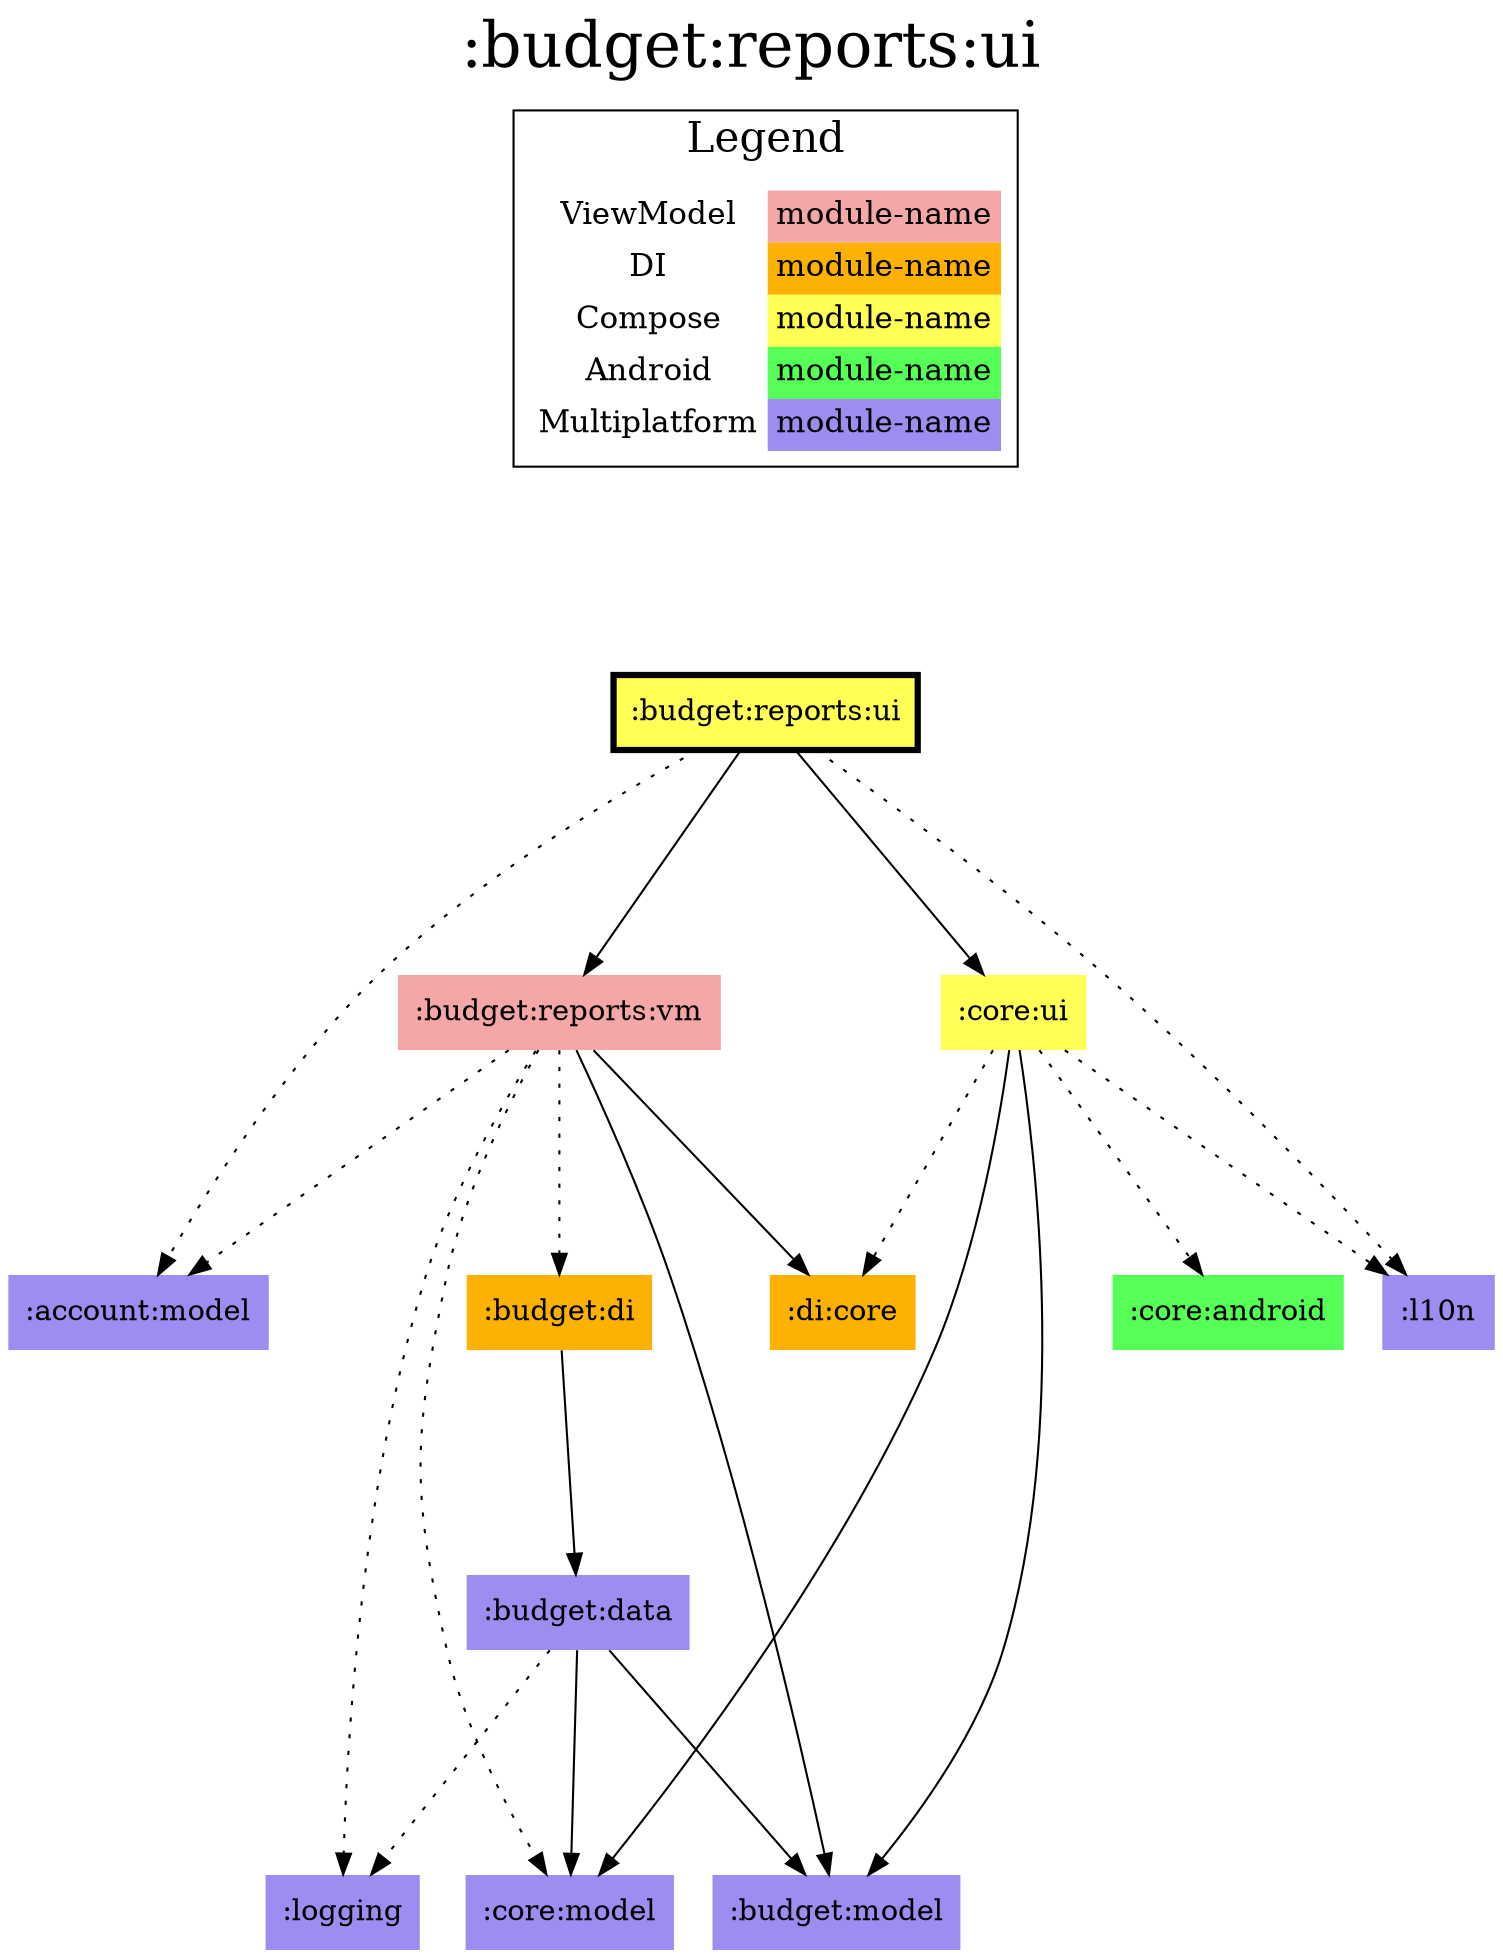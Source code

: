digraph {
edge ["dir"="forward"]
graph ["dpi"="100","label"=":budget:reports:ui","labelloc"="t","fontsize"="30","ranksep"="1.5","rankdir"="TB"]
node ["style"="filled"]
":account:model" ["fillcolor"="#9D8DF1","shape"="none"]
":budget:data" ["fillcolor"="#9D8DF1","shape"="none"]
":budget:di" ["fillcolor"="#FCB103","shape"="none"]
":budget:model" ["fillcolor"="#9D8DF1","shape"="none"]
":budget:reports:ui" ["fillcolor"="#FFFF55","color"="black","penwidth"="3","shape"="box"]
":budget:reports:vm" ["fillcolor"="#F5A6A6","shape"="none"]
":core:android" ["fillcolor"="#55FF55","shape"="none"]
":core:model" ["fillcolor"="#9D8DF1","shape"="none"]
":core:ui" ["fillcolor"="#FFFF55","shape"="none"]
":di:core" ["fillcolor"="#FCB103","shape"="none"]
":l10n" ["fillcolor"="#9D8DF1","shape"="none"]
":logging" ["fillcolor"="#9D8DF1","shape"="none"]
{
edge ["dir"="none"]
graph ["rank"="same"]
":budget:reports:ui"
}
":budget:data" -> ":budget:model"
":budget:data" -> ":core:model"
":budget:data" -> ":logging" ["style"="dotted"]
":budget:di" -> ":budget:data"
":budget:reports:ui" -> ":account:model" ["style"="dotted"]
":budget:reports:ui" -> ":budget:reports:vm"
":budget:reports:ui" -> ":core:ui"
":budget:reports:ui" -> ":l10n" ["style"="dotted"]
":budget:reports:vm" -> ":account:model" ["style"="dotted"]
":budget:reports:vm" -> ":budget:di" ["style"="dotted"]
":budget:reports:vm" -> ":budget:model"
":budget:reports:vm" -> ":core:model" ["style"="dotted"]
":budget:reports:vm" -> ":di:core"
":budget:reports:vm" -> ":logging" ["style"="dotted"]
":core:ui" -> ":budget:model"
":core:ui" -> ":core:android" ["style"="dotted"]
":core:ui" -> ":core:model"
":core:ui" -> ":di:core" ["style"="dotted"]
":core:ui" -> ":l10n" ["style"="dotted"]
subgraph "cluster_legend" {
edge ["dir"="none"]
graph ["label"="Legend","fontsize"="20"]
"Legend" ["style"="filled","fillcolor"="#FFFFFF","shape"="none","margin"="0","fontsize"="15","label"=<
<TABLE BORDER="0" CELLBORDER="0" CELLSPACING="0" CELLPADDING="4">
<TR><TD>ViewModel</TD><TD BGCOLOR="#F5A6A6">module-name</TD></TR>
<TR><TD>DI</TD><TD BGCOLOR="#FCB103">module-name</TD></TR>
<TR><TD>Compose</TD><TD BGCOLOR="#FFFF55">module-name</TD></TR>
<TR><TD>Android</TD><TD BGCOLOR="#55FF55">module-name</TD></TR>
<TR><TD>Multiplatform</TD><TD BGCOLOR="#9D8DF1">module-name</TD></TR>
</TABLE>
>]
} -> ":budget:reports:ui" ["style"="invis"]
}
